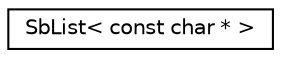 digraph "Graphical Class Hierarchy"
{
 // LATEX_PDF_SIZE
  edge [fontname="Helvetica",fontsize="10",labelfontname="Helvetica",labelfontsize="10"];
  node [fontname="Helvetica",fontsize="10",shape=record];
  rankdir="LR";
  Node0 [label="SbList\< const char * \>",height=0.2,width=0.4,color="black", fillcolor="white", style="filled",URL="$classSbList.html",tooltip=" "];
}
